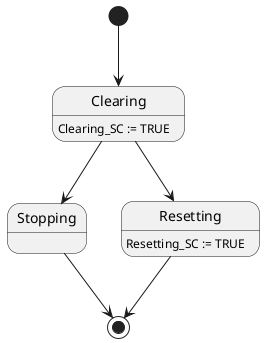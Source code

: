 @startuml
[*] --> Clearing
Clearing --> Resetting
Clearing : Clearing_SC := TRUE

Resetting --> [*]
Resetting : Resetting_SC := TRUE

Clearing -> Stopping
Stopping --> [*]
@enduml